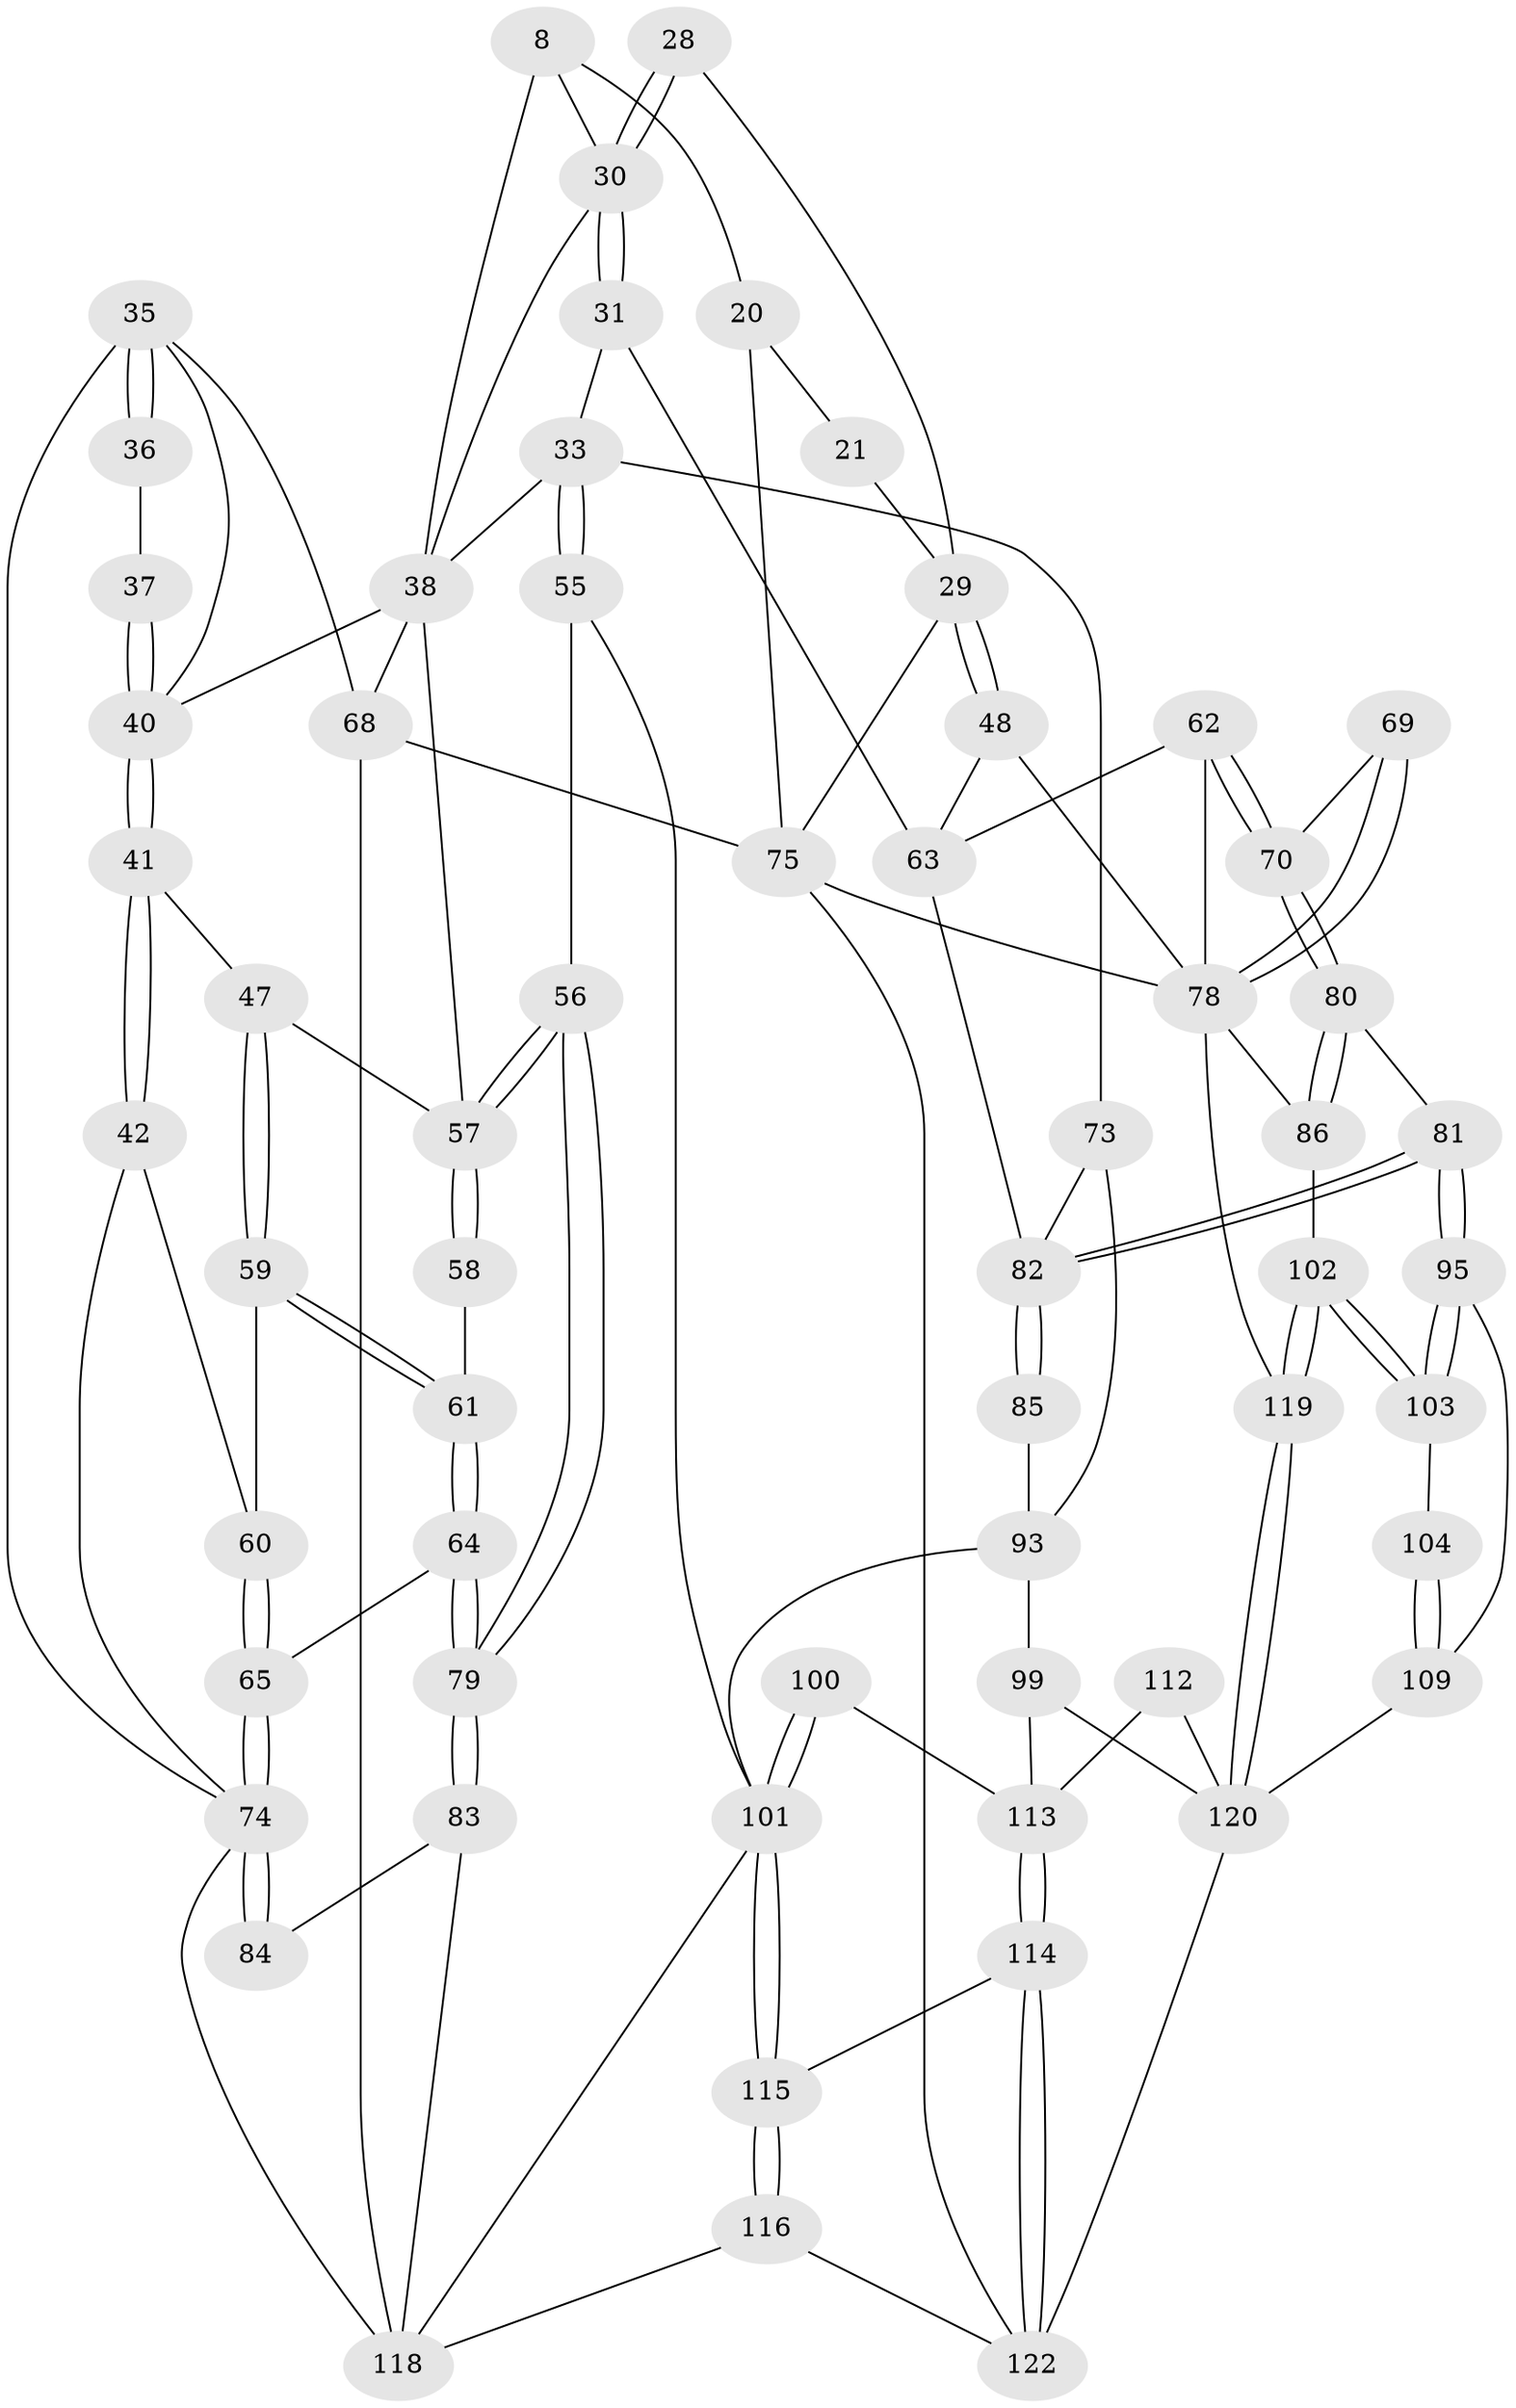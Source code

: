 // original degree distribution, {3: 0.01639344262295082, 4: 0.21311475409836064, 6: 0.19672131147540983, 5: 0.5737704918032787}
// Generated by graph-tools (version 1.1) at 2025/01/03/09/25 05:01:05]
// undirected, 61 vertices, 136 edges
graph export_dot {
graph [start="1"]
  node [color=gray90,style=filled];
  8 [pos="+0.3820702067418959+0",super="+4+7"];
  20 [pos="+0.7505310614049518+0.0916536596964095",super="+5"];
  21 [pos="+0.6580806562560696+0.16734055292196692"];
  28 [pos="+0.6497916106268629+0.3107693557489822"];
  29 [pos="+0.7909489626020257+0.3248235914123156",super="+27"];
  30 [pos="+0.5998566109939178+0.3575126149204411",super="+25+24"];
  31 [pos="+0.5618800109998586+0.429503003681527"];
  33 [pos="+0.4745213694957247+0.49206514422018943",super="+32"];
  35 [pos="+0+0.19301902988475328",super="+15+19"];
  36 [pos="+0.04040140117931867+0.229265586749422"];
  37 [pos="+0.09223131078046329+0.38080752132937307"];
  38 [pos="+0.2583782597575072+0.3439045974436724",super="+34+16"];
  40 [pos="+0.09192627642325828+0.3898692060579719",super="+39+17+18"];
  41 [pos="+0.0897195528835651+0.4275041154487791"];
  42 [pos="+0+0.46233544730882753"];
  47 [pos="+0.10793406059361349+0.4340247409824728"];
  48 [pos="+0.7923930056759686+0.32642855331554405"];
  55 [pos="+0.43437582832751115+0.5267668372192282"];
  56 [pos="+0.3417136158350623+0.5540488849961599"];
  57 [pos="+0.3256687108494171+0.542022963358062",super="+45+46"];
  58 [pos="+0.2116889142189384+0.5067421527203851"];
  59 [pos="+0.11412616227549566+0.44910845102905084"];
  60 [pos="+0.1031554761204719+0.530494687580093"];
  61 [pos="+0.1681584018788058+0.5404950788934514"];
  62 [pos="+0.7709281552876055+0.526723146856637",super="+54"];
  63 [pos="+0.7247103897887089+0.5441261693539401",super="+50+49"];
  64 [pos="+0.1641211561561974+0.5577477243131949"];
  65 [pos="+0.11490010288251018+0.5704807376459224"];
  68 [pos="+0+1",super="+10"];
  69 [pos="+0.936044657656266+0.5454150938499909"];
  70 [pos="+0.8489517278885332+0.5857271611199806"];
  73 [pos="+0.5179411247146051+0.5357763337691861"];
  74 [pos="+0.07361668448675723+0.5951309495503655",super="+66"];
  75 [pos="+1+1",super="+9+23"];
  78 [pos="+1+0.6387573496841173",super="+51+77+76+53"];
  79 [pos="+0.24792515396825146+0.6639539023729985"];
  80 [pos="+0.7850104237158715+0.6569156934147865"];
  81 [pos="+0.7480851183406844+0.6779731060035878"];
  82 [pos="+0.7385913694626599+0.6690205231419237",super="+71+72"];
  83 [pos="+0.21750750356008539+0.7918035474443884"];
  84 [pos="+0.14876545821460116+0.7743008618566051"];
  85 [pos="+0.6658510170062296+0.6668877006390059"];
  86 [pos="+1+0.7161287943752089"];
  93 [pos="+0.5885257629532251+0.7378445038657677",super="+90+87"];
  95 [pos="+0.7487604588338369+0.6827131061787931"];
  99 [pos="+0.6210670870906619+0.7801073181218516"];
  100 [pos="+0.4925908213954508+0.8123289398870794"];
  101 [pos="+0.47096481775933247+0.8213739259535694",super="+94"];
  102 [pos="+1+0.7898264188188918"];
  103 [pos="+0.969452445614382+0.7963017352178267"];
  104 [pos="+0.8534879887836109+0.847095510770683"];
  109 [pos="+0.7936062796416369+0.9248502413122632",super="+97+96"];
  112 [pos="+0.6058726283230703+0.9084743265483448",super="+108"];
  113 [pos="+0.5981966715455437+0.9098900727167951",super="+106+105"];
  114 [pos="+0.5758100868287457+0.9201677655182939"];
  115 [pos="+0.4873588450584924+0.9431655060503135"];
  116 [pos="+0.32282392090237433+1"];
  118 [pos="+0.24557115976001892+0.9974518578427384",super="+92+117+67"];
  119 [pos="+0.905288605977837+1"];
  120 [pos="+0.7931899399095376+1",super="+110+111+107+98"];
  122 [pos="+0.624975699248241+1",super="+121"];
  8 -- 20 [weight=2];
  8 -- 30;
  8 -- 38;
  20 -- 21 [weight=2];
  20 -- 75 [weight=2];
  21 -- 29;
  28 -- 30 [weight=2];
  28 -- 30;
  28 -- 29;
  29 -- 48;
  29 -- 48;
  29 -- 75;
  30 -- 31;
  30 -- 31;
  30 -- 38;
  31 -- 33;
  31 -- 63;
  33 -- 55;
  33 -- 55;
  33 -- 38;
  33 -- 73;
  35 -- 36 [weight=2];
  35 -- 36;
  35 -- 68;
  35 -- 40;
  35 -- 74;
  36 -- 37;
  37 -- 40 [weight=2];
  37 -- 40;
  38 -- 40 [weight=2];
  38 -- 57;
  38 -- 68;
  40 -- 41;
  40 -- 41;
  41 -- 42;
  41 -- 42;
  41 -- 47;
  42 -- 60;
  42 -- 74;
  47 -- 59;
  47 -- 59;
  47 -- 57;
  48 -- 78;
  48 -- 63;
  55 -- 56;
  55 -- 101;
  56 -- 57;
  56 -- 57;
  56 -- 79;
  56 -- 79;
  57 -- 58 [weight=2];
  57 -- 58;
  58 -- 61;
  59 -- 60;
  59 -- 61;
  59 -- 61;
  60 -- 65;
  60 -- 65;
  61 -- 64;
  61 -- 64;
  62 -- 63 [weight=2];
  62 -- 70;
  62 -- 70;
  62 -- 78;
  63 -- 82;
  64 -- 65;
  64 -- 79;
  64 -- 79;
  65 -- 74;
  65 -- 74;
  68 -- 75 [weight=2];
  68 -- 118 [weight=2];
  69 -- 70;
  69 -- 78 [weight=2];
  69 -- 78;
  70 -- 80;
  70 -- 80;
  73 -- 93;
  73 -- 82;
  74 -- 84 [weight=2];
  74 -- 84;
  74 -- 118;
  75 -- 78 [weight=2];
  75 -- 122;
  78 -- 86;
  78 -- 119;
  79 -- 83;
  79 -- 83;
  80 -- 81;
  80 -- 86;
  80 -- 86;
  81 -- 82;
  81 -- 82;
  81 -- 95;
  81 -- 95;
  82 -- 85 [weight=2];
  82 -- 85;
  83 -- 84;
  83 -- 118;
  85 -- 93;
  86 -- 102;
  93 -- 99;
  93 -- 101 [weight=2];
  95 -- 103;
  95 -- 103;
  95 -- 109;
  99 -- 113;
  99 -- 120;
  100 -- 101 [weight=2];
  100 -- 101;
  100 -- 113;
  101 -- 115;
  101 -- 115;
  101 -- 118;
  102 -- 103;
  102 -- 103;
  102 -- 119;
  102 -- 119;
  103 -- 104;
  104 -- 109 [weight=2];
  104 -- 109;
  109 -- 120 [weight=2];
  112 -- 113 [weight=2];
  112 -- 120 [weight=2];
  113 -- 114;
  113 -- 114;
  114 -- 115;
  114 -- 122;
  114 -- 122;
  115 -- 116;
  115 -- 116;
  116 -- 122;
  116 -- 118;
  119 -- 120;
  119 -- 120;
  120 -- 122;
}
